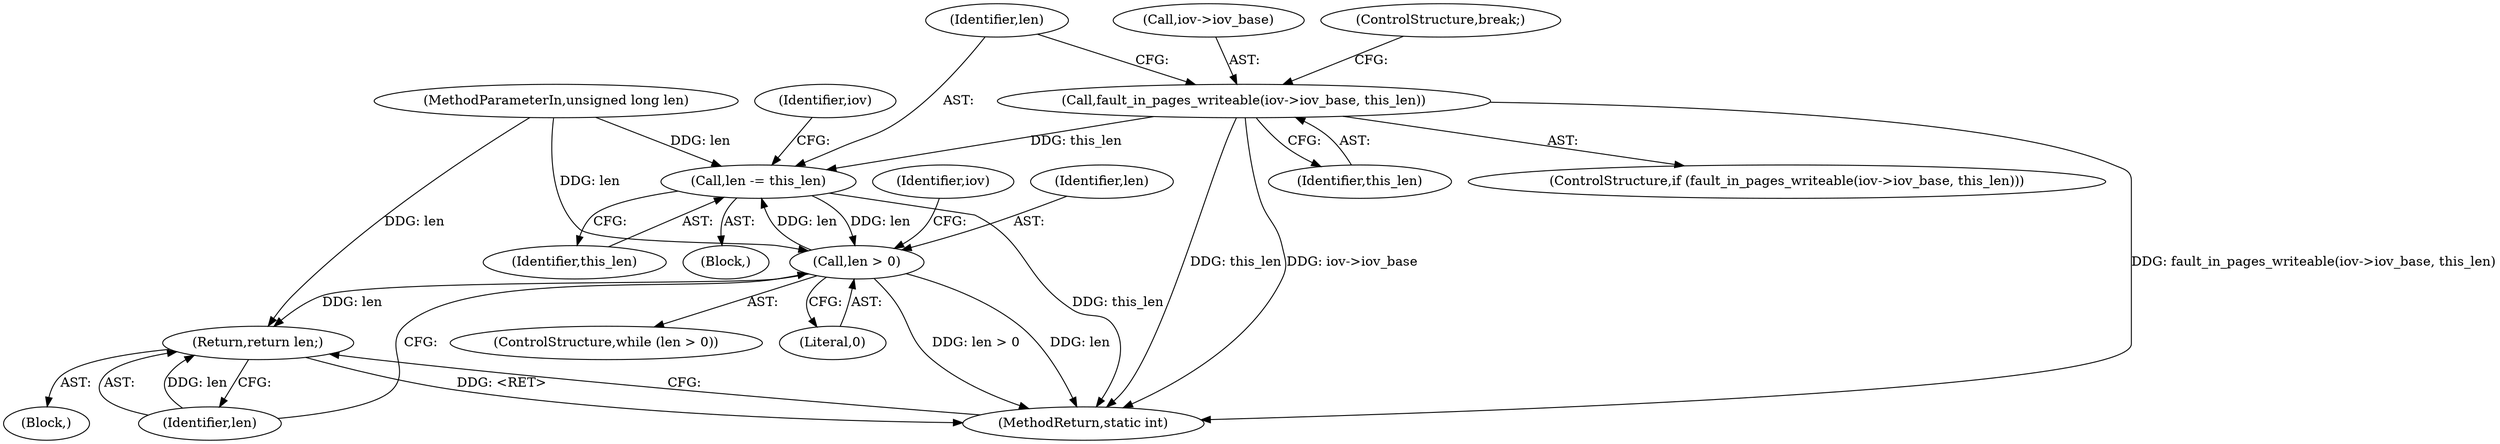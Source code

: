 digraph "1_linux_637b58c2887e5e57850865839cc75f59184b23d1@API" {
"1000118" [label="(Call,fault_in_pages_writeable(iov->iov_base, this_len))"];
"1000124" [label="(Call,len -= this_len)"];
"1000112" [label="(Call,len > 0)"];
"1000129" [label="(Return,return len;)"];
"1000113" [label="(Identifier,len)"];
"1000103" [label="(Block,)"];
"1000119" [label="(Call,iov->iov_base)"];
"1000115" [label="(Block,)"];
"1000126" [label="(Identifier,this_len)"];
"1000120" [label="(Identifier,iov)"];
"1000129" [label="(Return,return len;)"];
"1000112" [label="(Call,len > 0)"];
"1000114" [label="(Literal,0)"];
"1000102" [label="(MethodParameterIn,unsigned long len)"];
"1000123" [label="(ControlStructure,break;)"];
"1000117" [label="(ControlStructure,if (fault_in_pages_writeable(iov->iov_base, this_len)))"];
"1000131" [label="(MethodReturn,static int)"];
"1000125" [label="(Identifier,len)"];
"1000118" [label="(Call,fault_in_pages_writeable(iov->iov_base, this_len))"];
"1000128" [label="(Identifier,iov)"];
"1000111" [label="(ControlStructure,while (len > 0))"];
"1000130" [label="(Identifier,len)"];
"1000124" [label="(Call,len -= this_len)"];
"1000122" [label="(Identifier,this_len)"];
"1000118" -> "1000117"  [label="AST: "];
"1000118" -> "1000122"  [label="CFG: "];
"1000119" -> "1000118"  [label="AST: "];
"1000122" -> "1000118"  [label="AST: "];
"1000123" -> "1000118"  [label="CFG: "];
"1000125" -> "1000118"  [label="CFG: "];
"1000118" -> "1000131"  [label="DDG: fault_in_pages_writeable(iov->iov_base, this_len)"];
"1000118" -> "1000131"  [label="DDG: this_len"];
"1000118" -> "1000131"  [label="DDG: iov->iov_base"];
"1000118" -> "1000124"  [label="DDG: this_len"];
"1000124" -> "1000115"  [label="AST: "];
"1000124" -> "1000126"  [label="CFG: "];
"1000125" -> "1000124"  [label="AST: "];
"1000126" -> "1000124"  [label="AST: "];
"1000128" -> "1000124"  [label="CFG: "];
"1000124" -> "1000131"  [label="DDG: this_len"];
"1000124" -> "1000112"  [label="DDG: len"];
"1000112" -> "1000124"  [label="DDG: len"];
"1000102" -> "1000124"  [label="DDG: len"];
"1000112" -> "1000111"  [label="AST: "];
"1000112" -> "1000114"  [label="CFG: "];
"1000113" -> "1000112"  [label="AST: "];
"1000114" -> "1000112"  [label="AST: "];
"1000120" -> "1000112"  [label="CFG: "];
"1000130" -> "1000112"  [label="CFG: "];
"1000112" -> "1000131"  [label="DDG: len > 0"];
"1000112" -> "1000131"  [label="DDG: len"];
"1000102" -> "1000112"  [label="DDG: len"];
"1000112" -> "1000129"  [label="DDG: len"];
"1000129" -> "1000103"  [label="AST: "];
"1000129" -> "1000130"  [label="CFG: "];
"1000130" -> "1000129"  [label="AST: "];
"1000131" -> "1000129"  [label="CFG: "];
"1000129" -> "1000131"  [label="DDG: <RET>"];
"1000130" -> "1000129"  [label="DDG: len"];
"1000102" -> "1000129"  [label="DDG: len"];
}
